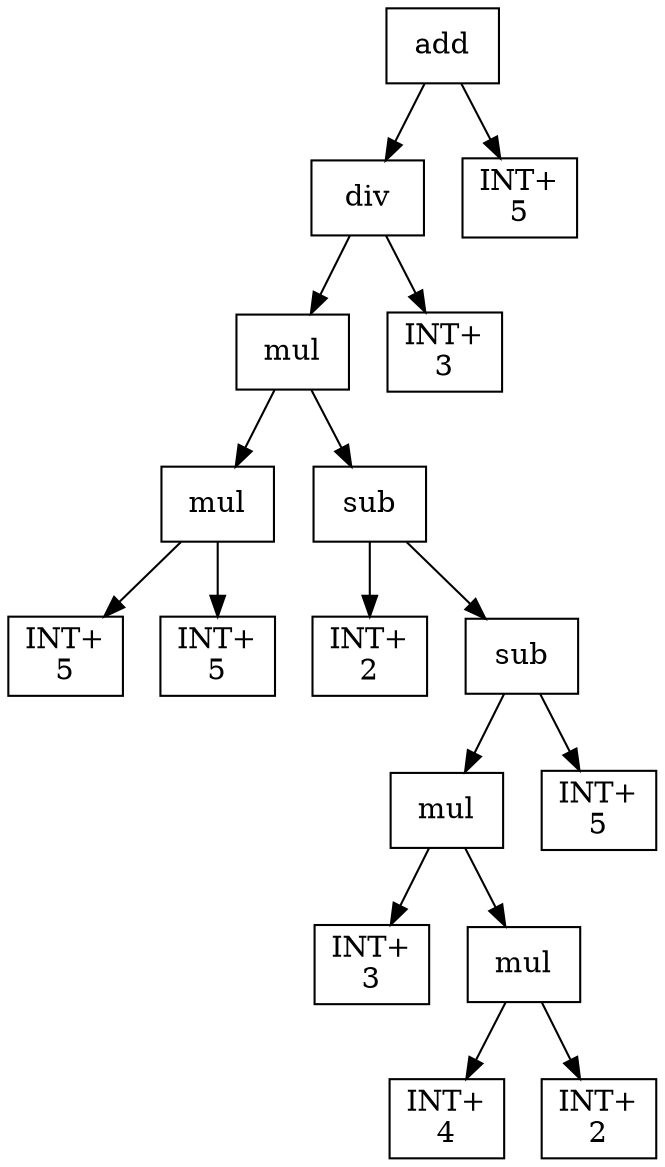digraph expr {
  node [shape=box];
  n1 [label="add"];
  n2 [label="div"];
  n3 [label="mul"];
  n4 [label="mul"];
  n5 [label="INT+\n5"];
  n6 [label="INT+\n5"];
  n4 -> n5;
  n4 -> n6;
  n7 [label="sub"];
  n8 [label="INT+\n2"];
  n9 [label="sub"];
  n10 [label="mul"];
  n11 [label="INT+\n3"];
  n12 [label="mul"];
  n13 [label="INT+\n4"];
  n14 [label="INT+\n2"];
  n12 -> n13;
  n12 -> n14;
  n10 -> n11;
  n10 -> n12;
  n15 [label="INT+\n5"];
  n9 -> n10;
  n9 -> n15;
  n7 -> n8;
  n7 -> n9;
  n3 -> n4;
  n3 -> n7;
  n16 [label="INT+\n3"];
  n2 -> n3;
  n2 -> n16;
  n17 [label="INT+\n5"];
  n1 -> n2;
  n1 -> n17;
}